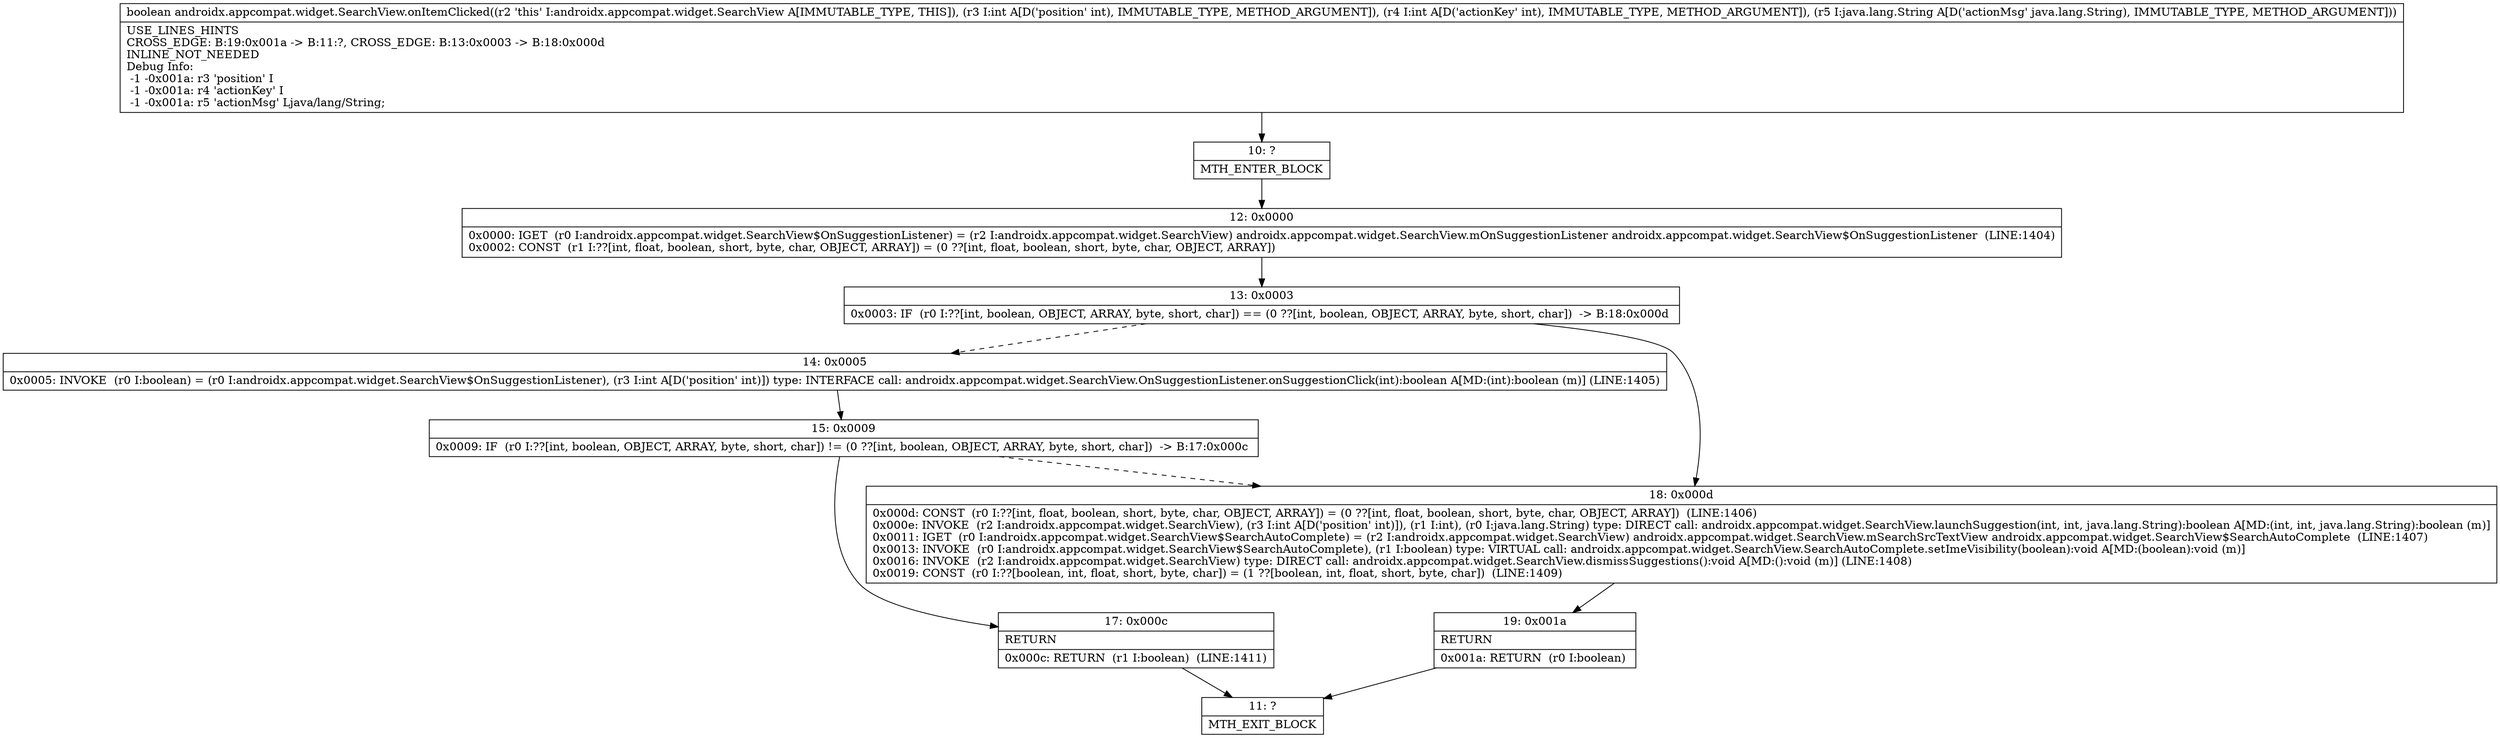 digraph "CFG forandroidx.appcompat.widget.SearchView.onItemClicked(IILjava\/lang\/String;)Z" {
Node_10 [shape=record,label="{10\:\ ?|MTH_ENTER_BLOCK\l}"];
Node_12 [shape=record,label="{12\:\ 0x0000|0x0000: IGET  (r0 I:androidx.appcompat.widget.SearchView$OnSuggestionListener) = (r2 I:androidx.appcompat.widget.SearchView) androidx.appcompat.widget.SearchView.mOnSuggestionListener androidx.appcompat.widget.SearchView$OnSuggestionListener  (LINE:1404)\l0x0002: CONST  (r1 I:??[int, float, boolean, short, byte, char, OBJECT, ARRAY]) = (0 ??[int, float, boolean, short, byte, char, OBJECT, ARRAY]) \l}"];
Node_13 [shape=record,label="{13\:\ 0x0003|0x0003: IF  (r0 I:??[int, boolean, OBJECT, ARRAY, byte, short, char]) == (0 ??[int, boolean, OBJECT, ARRAY, byte, short, char])  \-\> B:18:0x000d \l}"];
Node_14 [shape=record,label="{14\:\ 0x0005|0x0005: INVOKE  (r0 I:boolean) = (r0 I:androidx.appcompat.widget.SearchView$OnSuggestionListener), (r3 I:int A[D('position' int)]) type: INTERFACE call: androidx.appcompat.widget.SearchView.OnSuggestionListener.onSuggestionClick(int):boolean A[MD:(int):boolean (m)] (LINE:1405)\l}"];
Node_15 [shape=record,label="{15\:\ 0x0009|0x0009: IF  (r0 I:??[int, boolean, OBJECT, ARRAY, byte, short, char]) != (0 ??[int, boolean, OBJECT, ARRAY, byte, short, char])  \-\> B:17:0x000c \l}"];
Node_17 [shape=record,label="{17\:\ 0x000c|RETURN\l|0x000c: RETURN  (r1 I:boolean)  (LINE:1411)\l}"];
Node_11 [shape=record,label="{11\:\ ?|MTH_EXIT_BLOCK\l}"];
Node_18 [shape=record,label="{18\:\ 0x000d|0x000d: CONST  (r0 I:??[int, float, boolean, short, byte, char, OBJECT, ARRAY]) = (0 ??[int, float, boolean, short, byte, char, OBJECT, ARRAY])  (LINE:1406)\l0x000e: INVOKE  (r2 I:androidx.appcompat.widget.SearchView), (r3 I:int A[D('position' int)]), (r1 I:int), (r0 I:java.lang.String) type: DIRECT call: androidx.appcompat.widget.SearchView.launchSuggestion(int, int, java.lang.String):boolean A[MD:(int, int, java.lang.String):boolean (m)]\l0x0011: IGET  (r0 I:androidx.appcompat.widget.SearchView$SearchAutoComplete) = (r2 I:androidx.appcompat.widget.SearchView) androidx.appcompat.widget.SearchView.mSearchSrcTextView androidx.appcompat.widget.SearchView$SearchAutoComplete  (LINE:1407)\l0x0013: INVOKE  (r0 I:androidx.appcompat.widget.SearchView$SearchAutoComplete), (r1 I:boolean) type: VIRTUAL call: androidx.appcompat.widget.SearchView.SearchAutoComplete.setImeVisibility(boolean):void A[MD:(boolean):void (m)]\l0x0016: INVOKE  (r2 I:androidx.appcompat.widget.SearchView) type: DIRECT call: androidx.appcompat.widget.SearchView.dismissSuggestions():void A[MD:():void (m)] (LINE:1408)\l0x0019: CONST  (r0 I:??[boolean, int, float, short, byte, char]) = (1 ??[boolean, int, float, short, byte, char])  (LINE:1409)\l}"];
Node_19 [shape=record,label="{19\:\ 0x001a|RETURN\l|0x001a: RETURN  (r0 I:boolean) \l}"];
MethodNode[shape=record,label="{boolean androidx.appcompat.widget.SearchView.onItemClicked((r2 'this' I:androidx.appcompat.widget.SearchView A[IMMUTABLE_TYPE, THIS]), (r3 I:int A[D('position' int), IMMUTABLE_TYPE, METHOD_ARGUMENT]), (r4 I:int A[D('actionKey' int), IMMUTABLE_TYPE, METHOD_ARGUMENT]), (r5 I:java.lang.String A[D('actionMsg' java.lang.String), IMMUTABLE_TYPE, METHOD_ARGUMENT]))  | USE_LINES_HINTS\lCROSS_EDGE: B:19:0x001a \-\> B:11:?, CROSS_EDGE: B:13:0x0003 \-\> B:18:0x000d\lINLINE_NOT_NEEDED\lDebug Info:\l  \-1 \-0x001a: r3 'position' I\l  \-1 \-0x001a: r4 'actionKey' I\l  \-1 \-0x001a: r5 'actionMsg' Ljava\/lang\/String;\l}"];
MethodNode -> Node_10;Node_10 -> Node_12;
Node_12 -> Node_13;
Node_13 -> Node_14[style=dashed];
Node_13 -> Node_18;
Node_14 -> Node_15;
Node_15 -> Node_17;
Node_15 -> Node_18[style=dashed];
Node_17 -> Node_11;
Node_18 -> Node_19;
Node_19 -> Node_11;
}

